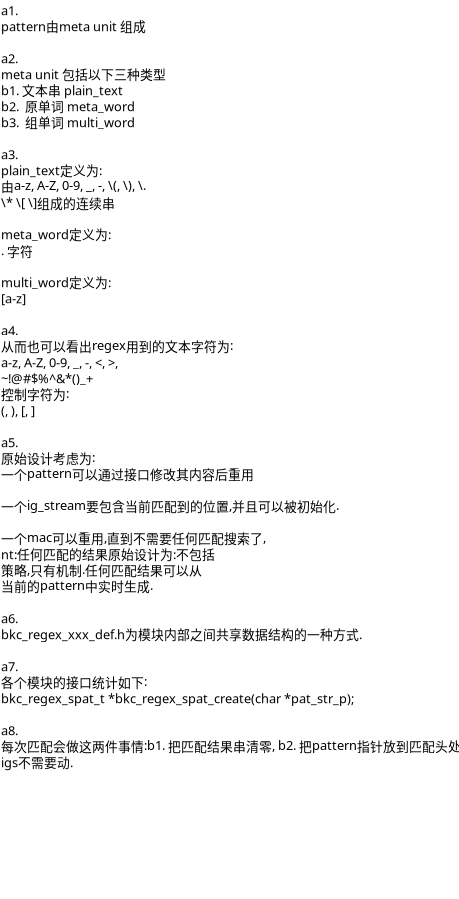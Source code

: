 <?xml version="1.0" encoding="UTF-8"?>
<dia:diagram xmlns:dia="http://www.lysator.liu.se/~alla/dia/">
  <dia:layer name="Background" visible="true">
    <dia:object type="Standard - Text" version="1" id="O0">
      <dia:attribute name="obj_pos">
        <dia:point val="0.65,5.7"/>
      </dia:attribute>
      <dia:attribute name="obj_bb">
        <dia:rectangle val="0.65,5.188;21.908,50.27"/>
      </dia:attribute>
      <dia:attribute name="text">
        <dia:composite type="text">
          <dia:attribute name="string">
            <dia:string>#a1. 
pattern由meta unit 组成

a2. 
meta unit 包括以下三种类型
b1. 文本串 plain_text
b2.  原单词 meta_word
b3.  组单词 multi_word

a3.
plain_text定义为:
由a-z, A-Z, 0-9, _, -, \(, \), \.
\* \[ \]组成的连续串

meta_word定义为:
. 字符

multi_word定义为:
[a-z] 

a4.
从而也可以看出regex用到的文本字符为:
a-z, A-Z, 0-9, _, -, &lt;, &gt;,
~!@#$%^&amp;*()_+
控制字符为:
(, ), [, ]

a5.
原始设计考虑为:
一个pattern可以通过接口修改其内容后重用

一个ig_stream要包含当前匹配到的位置,并且可以被初始化.

一个mac可以重用,直到不需要任何匹配搜索了,
nt:任何匹配的结果原始设计为:不包括
策略,只有机制.任何匹配结果可以从
当前的pattern中实时生成.

a6.
bkc_regex_xxx_def.h为模块内部之间共享数据结构的一种方式.

a7.
各个模块的接口统计如下:
bkc_regex_spat_t *bkc_regex_spat_create(char *pat_str_p);

a8.
每次匹配会做这两件事情:b1. 把匹配结果串清零, b2. 把pattern指针放到匹配头处
igs不需要动.







#</dia:string>
          </dia:attribute>
          <dia:attribute name="font">
            <dia:font family="sans" style="0" name="Helvetica"/>
          </dia:attribute>
          <dia:attribute name="height">
            <dia:real val="0.8"/>
          </dia:attribute>
          <dia:attribute name="pos">
            <dia:point val="0.65,5.7"/>
          </dia:attribute>
          <dia:attribute name="color">
            <dia:color val="#000000"/>
          </dia:attribute>
          <dia:attribute name="alignment">
            <dia:enum val="0"/>
          </dia:attribute>
        </dia:composite>
      </dia:attribute>
      <dia:attribute name="valign">
        <dia:enum val="3"/>
      </dia:attribute>
    </dia:object>
  </dia:layer>
</dia:diagram>
